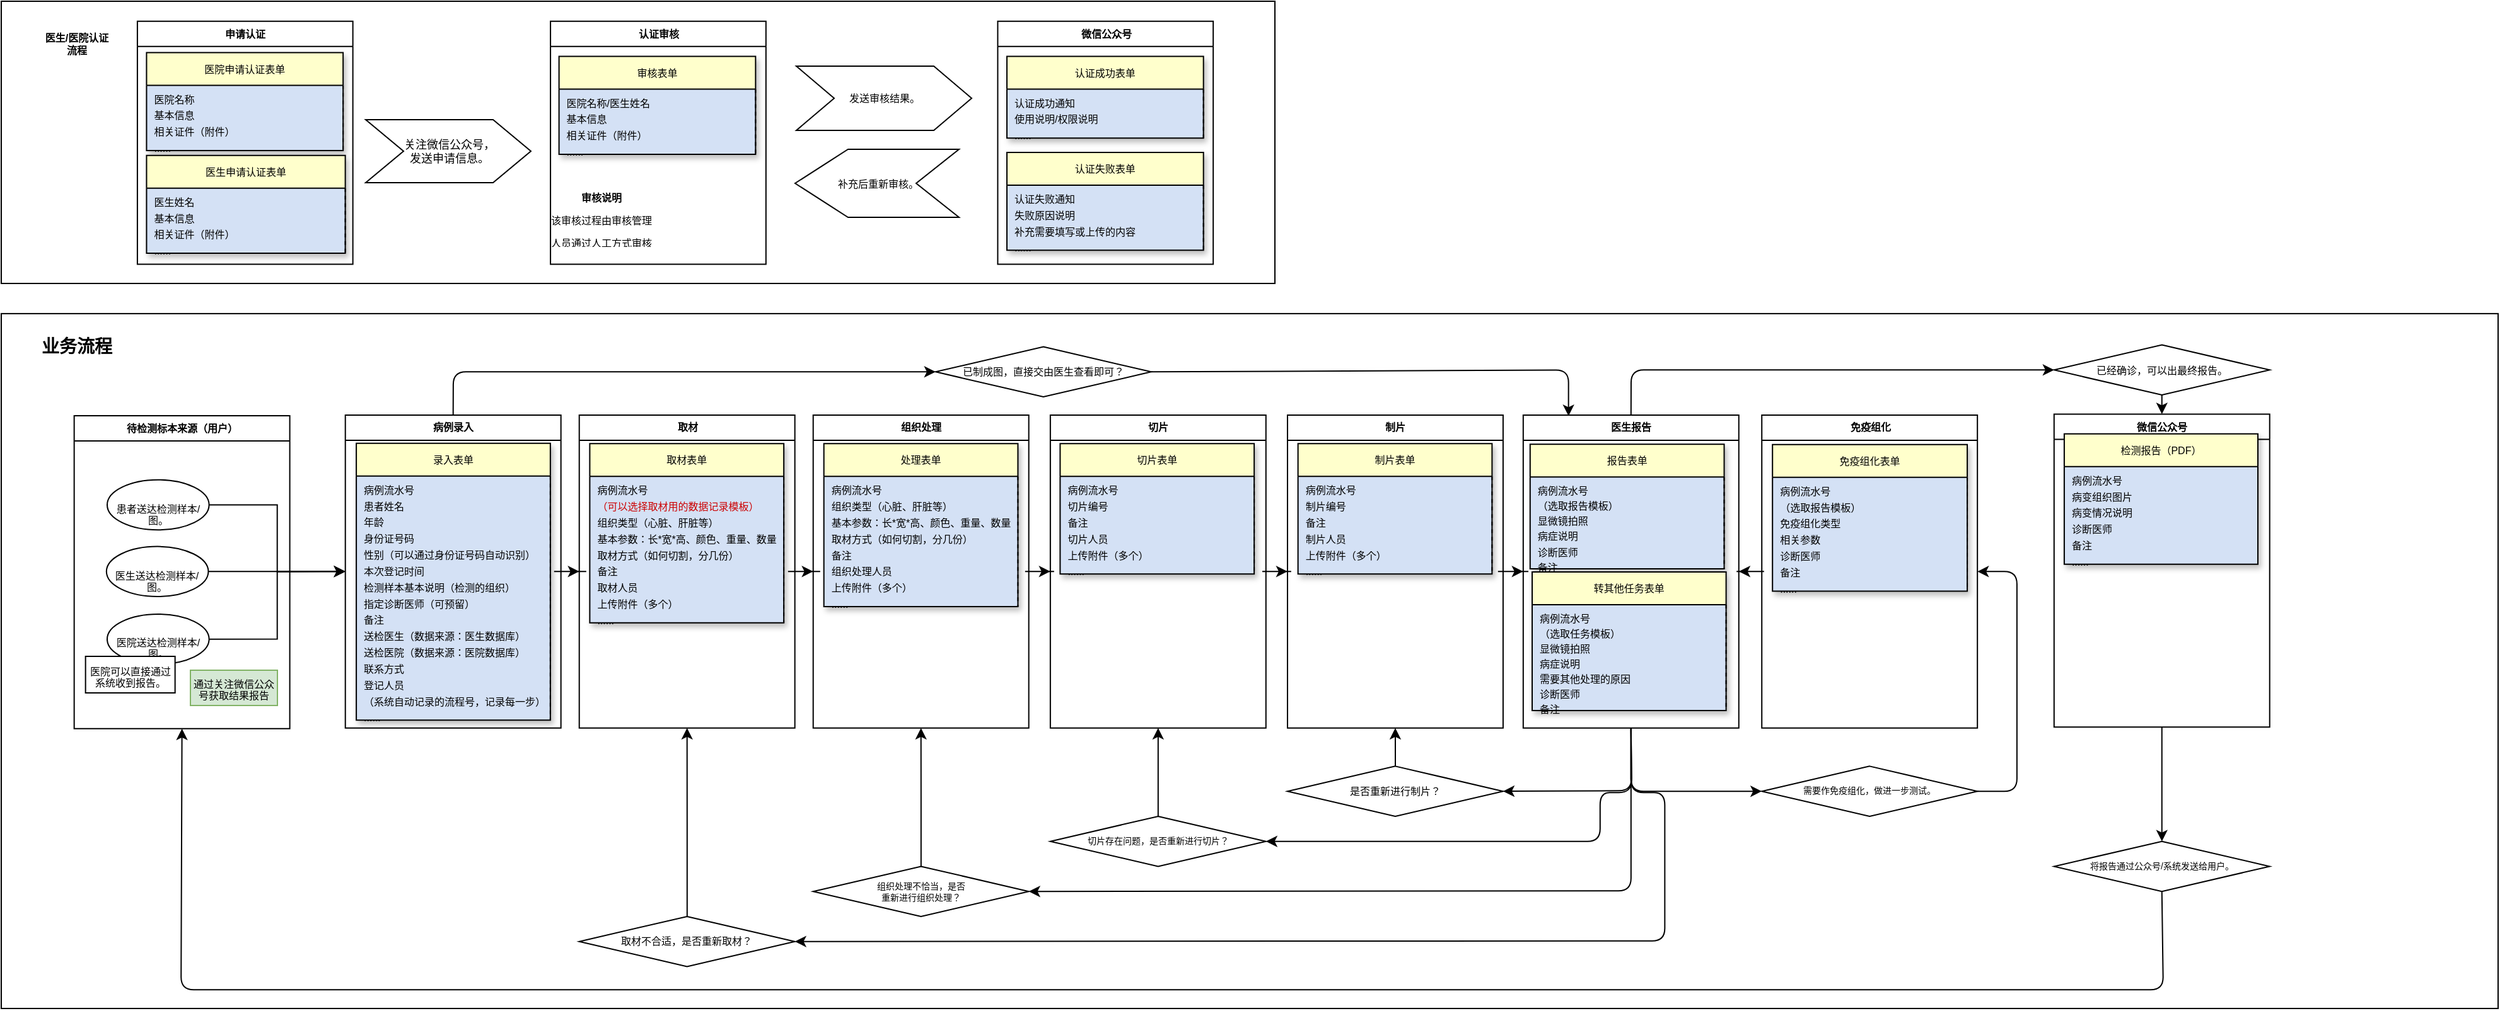 <mxfile version="10.6.5" type="device"><diagram name="Page-1" id="e7e014a7-5840-1c2e-5031-d8a46d1fe8dd"><mxGraphModel dx="2130" dy="-2772" grid="1" gridSize="10" guides="1" tooltips="1" connect="1" arrows="1" fold="1" page="1" pageScale="1" pageWidth="1169" pageHeight="826" background="none" math="0" shadow="0"><root><mxCell id="0"/><mxCell id="1" parent="0"/><mxCell id="v46CP5DFXM0zTy_OG1L9-134" value="" style="rounded=0;whiteSpace=wrap;html=1;shadow=0;fillColor=none;gradientColor=none;strokeColor=#000000;fontSize=8;" parent="1" vertex="1"><mxGeometry x="-1140" y="3563.947" width="1980" height="551.553" as="geometry"/></mxCell><mxCell id="v46CP5DFXM0zTy_OG1L9-164" value="业务流程" style="text;html=1;strokeColor=none;fillColor=none;align=center;verticalAlign=middle;whiteSpace=wrap;rounded=0;shadow=0;labelBorderColor=none;fontStyle=1;fontSize=14;" parent="1" vertex="1"><mxGeometry x="-1116.969" y="3580.096" width="74.086" height="20.373" as="geometry"/></mxCell><mxCell id="v46CP5DFXM0zTy_OG1L9-136" value="病例录入" style="swimlane;html=1;startSize=20;horizontal=1;containerType=tree;fontSize=8;" parent="1" vertex="1"><mxGeometry x="-867.145" y="3644.444" width="170.968" height="248.447" as="geometry"/></mxCell><mxCell id="v46CP5DFXM0zTy_OG1L9-137" value="录入表单" style="swimlane;fontStyle=0;childLayout=stackLayout;horizontal=1;startSize=26;fillColor=#FFFFCC;horizontalStack=0;resizeParent=1;resizeParentMax=0;resizeLast=0;collapsible=1;marginBottom=0;swimlaneFillColor=#D4E1F5;gradientColor=none;shadow=1;separatorColor=#000000;fontSize=8;" parent="v46CP5DFXM0zTy_OG1L9-136" vertex="1"><mxGeometry x="8.699" y="22.407" width="153.871" height="219.789" as="geometry"><mxRectangle x="10" y="30" width="50" height="26" as="alternateBounds"/></mxGeometry></mxCell><mxCell id="v46CP5DFXM0zTy_OG1L9-138" value="病例流水号" style="text;strokeColor=none;fillColor=none;align=left;verticalAlign=top;spacingLeft=4;spacingRight=4;overflow=hidden;rotatable=0;points=[[0,0.5],[1,0.5]];portConstraint=eastwest;fontSize=8;" parent="v46CP5DFXM0zTy_OG1L9-137" vertex="1"><mxGeometry y="26" width="153.871" height="12.919" as="geometry"/></mxCell><mxCell id="v46CP5DFXM0zTy_OG1L9-139" value="患者姓名" style="text;strokeColor=none;fillColor=none;align=left;verticalAlign=top;spacingLeft=4;spacingRight=4;overflow=hidden;rotatable=0;points=[[0,0.5],[1,0.5]];portConstraint=eastwest;fontSize=8;" parent="v46CP5DFXM0zTy_OG1L9-137" vertex="1"><mxGeometry y="38.919" width="153.871" height="12.919" as="geometry"/></mxCell><mxCell id="v46CP5DFXM0zTy_OG1L9-140" value="年龄" style="text;strokeColor=none;fillColor=none;align=left;verticalAlign=top;spacingLeft=4;spacingRight=4;overflow=hidden;rotatable=0;points=[[0,0.5],[1,0.5]];portConstraint=eastwest;fontSize=8;" parent="v46CP5DFXM0zTy_OG1L9-137" vertex="1"><mxGeometry y="51.839" width="153.871" height="12.919" as="geometry"/></mxCell><mxCell id="v46CP5DFXM0zTy_OG1L9-174" value="身份证号码" style="text;strokeColor=none;fillColor=none;align=left;verticalAlign=top;spacingLeft=4;spacingRight=4;overflow=hidden;rotatable=0;points=[[0,0.5],[1,0.5]];portConstraint=eastwest;fontSize=8;" parent="v46CP5DFXM0zTy_OG1L9-137" vertex="1"><mxGeometry y="64.758" width="153.871" height="12.919" as="geometry"/></mxCell><mxCell id="v46CP5DFXM0zTy_OG1L9-175" value="性别（可以通过身份证号码自动识别）" style="text;strokeColor=none;fillColor=none;align=left;verticalAlign=top;spacingLeft=4;spacingRight=4;overflow=hidden;rotatable=0;points=[[0,0.5],[1,0.5]];portConstraint=eastwest;fontSize=8;" parent="v46CP5DFXM0zTy_OG1L9-137" vertex="1"><mxGeometry y="77.677" width="153.871" height="12.919" as="geometry"/></mxCell><mxCell id="v46CP5DFXM0zTy_OG1L9-177" value="本次登记时间" style="text;strokeColor=none;fillColor=none;align=left;verticalAlign=top;spacingLeft=4;spacingRight=4;overflow=hidden;rotatable=0;points=[[0,0.5],[1,0.5]];portConstraint=eastwest;fontSize=8;" parent="v46CP5DFXM0zTy_OG1L9-137" vertex="1"><mxGeometry y="90.596" width="153.871" height="12.919" as="geometry"/></mxCell><mxCell id="v46CP5DFXM0zTy_OG1L9-178" value="检测样本基本说明（检测的组织）" style="text;strokeColor=none;fillColor=none;align=left;verticalAlign=top;spacingLeft=4;spacingRight=4;overflow=hidden;rotatable=0;points=[[0,0.5],[1,0.5]];portConstraint=eastwest;fontSize=8;" parent="v46CP5DFXM0zTy_OG1L9-137" vertex="1"><mxGeometry y="103.516" width="153.871" height="12.919" as="geometry"/></mxCell><mxCell id="v46CP5DFXM0zTy_OG1L9-179" value="指定诊断医师（可预留）" style="text;strokeColor=none;fillColor=none;align=left;verticalAlign=top;spacingLeft=4;spacingRight=4;overflow=hidden;rotatable=0;points=[[0,0.5],[1,0.5]];portConstraint=eastwest;fontSize=8;" parent="v46CP5DFXM0zTy_OG1L9-137" vertex="1"><mxGeometry y="116.435" width="153.871" height="12.919" as="geometry"/></mxCell><mxCell id="v46CP5DFXM0zTy_OG1L9-180" value="备注" style="text;strokeColor=none;fillColor=none;align=left;verticalAlign=top;spacingLeft=4;spacingRight=4;overflow=hidden;rotatable=0;points=[[0,0.5],[1,0.5]];portConstraint=eastwest;fontSize=8;" parent="v46CP5DFXM0zTy_OG1L9-137" vertex="1"><mxGeometry y="129.354" width="153.871" height="12.919" as="geometry"/></mxCell><mxCell id="v46CP5DFXM0zTy_OG1L9-182" value="送检医生（数据来源：医生数据库）" style="text;strokeColor=none;fillColor=none;align=left;verticalAlign=top;spacingLeft=4;spacingRight=4;overflow=hidden;rotatable=0;points=[[0,0.5],[1,0.5]];portConstraint=eastwest;fontSize=8;" parent="v46CP5DFXM0zTy_OG1L9-137" vertex="1"><mxGeometry y="142.273" width="153.871" height="12.919" as="geometry"/></mxCell><mxCell id="v46CP5DFXM0zTy_OG1L9-183" value="送检医院（数据来源：医院数据库）" style="text;strokeColor=none;fillColor=none;align=left;verticalAlign=top;spacingLeft=4;spacingRight=4;overflow=hidden;rotatable=0;points=[[0,0.5],[1,0.5]];portConstraint=eastwest;fontSize=8;" parent="v46CP5DFXM0zTy_OG1L9-137" vertex="1"><mxGeometry y="155.193" width="153.871" height="12.919" as="geometry"/></mxCell><mxCell id="v46CP5DFXM0zTy_OG1L9-184" value="联系方式" style="text;strokeColor=none;fillColor=none;align=left;verticalAlign=top;spacingLeft=4;spacingRight=4;overflow=hidden;rotatable=0;points=[[0,0.5],[1,0.5]];portConstraint=eastwest;fontSize=8;" parent="v46CP5DFXM0zTy_OG1L9-137" vertex="1"><mxGeometry y="168.112" width="153.871" height="12.919" as="geometry"/></mxCell><mxCell id="v46CP5DFXM0zTy_OG1L9-216" value="登记人员" style="text;strokeColor=none;fillColor=none;align=left;verticalAlign=top;spacingLeft=4;spacingRight=4;overflow=hidden;rotatable=0;points=[[0,0.5],[1,0.5]];portConstraint=eastwest;fontSize=8;" parent="v46CP5DFXM0zTy_OG1L9-137" vertex="1"><mxGeometry y="181.031" width="153.871" height="12.919" as="geometry"/></mxCell><mxCell id="v46CP5DFXM0zTy_OG1L9-189" value="（系统自动记录的流程号，记录每一步）" style="text;strokeColor=none;fillColor=none;align=left;verticalAlign=top;spacingLeft=4;spacingRight=4;overflow=hidden;rotatable=0;points=[[0,0.5],[1,0.5]];portConstraint=eastwest;fontSize=8;" parent="v46CP5DFXM0zTy_OG1L9-137" vertex="1"><mxGeometry y="193.95" width="153.871" height="12.919" as="geometry"/></mxCell><mxCell id="v46CP5DFXM0zTy_OG1L9-215" value="......" style="text;strokeColor=none;fillColor=none;align=left;verticalAlign=top;spacingLeft=4;spacingRight=4;overflow=hidden;rotatable=0;points=[[0,0.5],[1,0.5]];portConstraint=eastwest;fontSize=8;" parent="v46CP5DFXM0zTy_OG1L9-137" vertex="1"><mxGeometry y="206.87" width="153.871" height="12.919" as="geometry"/></mxCell><mxCell id="v46CP5DFXM0zTy_OG1L9-142" value="取材" style="swimlane;html=1;startSize=20;horizontal=1;containerType=tree;separatorColor=none;fontSize=8;" parent="1" vertex="1"><mxGeometry x="-681.644" y="3644.444" width="170.968" height="248.447" as="geometry"/></mxCell><mxCell id="v46CP5DFXM0zTy_OG1L9-135" value="" style="edgeStyle=orthogonalEdgeStyle;rounded=0;orthogonalLoop=1;jettySize=auto;html=1;fontSize=8;" parent="1" source="v46CP5DFXM0zTy_OG1L9-136" target="v46CP5DFXM0zTy_OG1L9-142" edge="1"><mxGeometry relative="1" as="geometry"/></mxCell><mxCell id="v46CP5DFXM0zTy_OG1L9-143" value="组织处理" style="swimlane;html=1;startSize=20;horizontal=1;containerType=tree;fontSize=8;" parent="1" vertex="1"><mxGeometry x="-496.144" y="3644.444" width="170.968" height="248.447" as="geometry"/></mxCell><mxCell id="v46CP5DFXM0zTy_OG1L9-141" value="" style="edgeStyle=orthogonalEdgeStyle;rounded=0;orthogonalLoop=1;jettySize=auto;html=1;fontSize=8;" parent="1" source="v46CP5DFXM0zTy_OG1L9-142" target="v46CP5DFXM0zTy_OG1L9-143" edge="1"><mxGeometry relative="1" as="geometry"/></mxCell><mxCell id="v46CP5DFXM0zTy_OG1L9-145" value="" style="edgeStyle=orthogonalEdgeStyle;rounded=0;orthogonalLoop=1;jettySize=auto;html=1;fontSize=8;" parent="1" source="v46CP5DFXM0zTy_OG1L9-143" target="v46CP5DFXM0zTy_OG1L9-146" edge="1"><mxGeometry relative="1" as="geometry"/></mxCell><mxCell id="v46CP5DFXM0zTy_OG1L9-146" value="切片" style="swimlane;html=1;startSize=20;horizontal=1;containerType=tree;fontSize=8;" parent="1" vertex="1"><mxGeometry x="-308.079" y="3644.444" width="170.968" height="248.447" as="geometry"/></mxCell><mxCell id="v46CP5DFXM0zTy_OG1L9-148" value="制片" style="swimlane;html=1;startSize=20;horizontal=1;containerType=tree;flipV=0;fontSize=8;" parent="1" vertex="1"><mxGeometry x="-120.013" y="3644.444" width="170.968" height="248.447" as="geometry"/></mxCell><mxCell id="v46CP5DFXM0zTy_OG1L9-144" value="" style="edgeStyle=orthogonalEdgeStyle;rounded=0;orthogonalLoop=1;jettySize=auto;html=1;fontSize=8;" parent="1" source="v46CP5DFXM0zTy_OG1L9-146" target="v46CP5DFXM0zTy_OG1L9-148" edge="1"><mxGeometry relative="1" as="geometry"/></mxCell><mxCell id="v46CP5DFXM0zTy_OG1L9-150" value="医生报告" style="swimlane;html=1;startSize=20;horizontal=1;containerType=tree;fontSize=8;" parent="1" vertex="1"><mxGeometry x="66.912" y="3644.444" width="170.968" height="248.447" as="geometry"/></mxCell><mxCell id="v46CP5DFXM0zTy_OG1L9-147" value="" style="edgeStyle=orthogonalEdgeStyle;rounded=0;orthogonalLoop=1;jettySize=auto;html=1;fontSize=8;" parent="1" source="v46CP5DFXM0zTy_OG1L9-148" target="v46CP5DFXM0zTy_OG1L9-150" edge="1"><mxGeometry relative="1" as="geometry"/></mxCell><mxCell id="v46CP5DFXM0zTy_OG1L9-151" value="免疫组化" style="swimlane;html=1;startSize=20;horizontal=1;containerType=tree;fontSize=8;" parent="1" vertex="1"><mxGeometry x="256.117" y="3644.444" width="170.968" height="248.447" as="geometry"/></mxCell><mxCell id="v46CP5DFXM0zTy_OG1L9-149" value="" style="edgeStyle=orthogonalEdgeStyle;rounded=0;orthogonalLoop=1;jettySize=auto;html=1;fontSize=8;" parent="1" source="v46CP5DFXM0zTy_OG1L9-151" target="v46CP5DFXM0zTy_OG1L9-150" edge="1"><mxGeometry relative="1" as="geometry"/></mxCell><mxCell id="v46CP5DFXM0zTy_OG1L9-152" value="" style="edgeStyle=orthogonalEdgeStyle;rounded=0;orthogonalLoop=1;jettySize=auto;html=1;shadow=0;entryX=0.5;entryY=1;entryDx=0;entryDy=0;fontSize=8;" parent="1" source="v46CP5DFXM0zTy_OG1L9-153" target="v46CP5DFXM0zTy_OG1L9-143" edge="1"><mxGeometry relative="1" as="geometry"><mxPoint x="-411.799" y="4166.68" as="targetPoint"/></mxGeometry></mxCell><mxCell id="v46CP5DFXM0zTy_OG1L9-153" value="&lt;div style=&quot;font-size: 7px;&quot;&gt;组织处理不恰当，是否&lt;/div&gt;&lt;div style=&quot;font-size: 7px;&quot;&gt;重新进行组织处理？&lt;/div&gt;" style="rhombus;whiteSpace=wrap;html=1;fontSize=7;verticalAlign=middle;" parent="1" vertex="1"><mxGeometry x="-496.144" y="4002.705" width="170.968" height="39.752" as="geometry"/></mxCell><mxCell id="v46CP5DFXM0zTy_OG1L9-154" value="" style="edgeStyle=orthogonalEdgeStyle;rounded=0;orthogonalLoop=1;jettySize=auto;html=1;shadow=0;entryX=0.5;entryY=1;entryDx=0;entryDy=0;fontSize=8;" parent="1" source="v46CP5DFXM0zTy_OG1L9-155" target="v46CP5DFXM0zTy_OG1L9-148" edge="1"><mxGeometry relative="1" as="geometry"><mxPoint x="-33.389" y="4078.481" as="targetPoint"/></mxGeometry></mxCell><mxCell id="v46CP5DFXM0zTy_OG1L9-155" value="是否重新进行制片？" style="rhombus;whiteSpace=wrap;html=1;fontSize=8;verticalAlign=middle;" parent="1" vertex="1"><mxGeometry x="-120.013" y="3923.202" width="170.968" height="39.752" as="geometry"/></mxCell><mxCell id="v46CP5DFXM0zTy_OG1L9-156" value="" style="edgeStyle=orthogonalEdgeStyle;rounded=0;orthogonalLoop=1;jettySize=auto;html=1;shadow=0;entryX=0.5;entryY=1;entryDx=0;entryDy=0;fontSize=8;" parent="1" source="v46CP5DFXM0zTy_OG1L9-157" target="v46CP5DFXM0zTy_OG1L9-142" edge="1"><mxGeometry relative="1" as="geometry"><mxPoint x="-597.015" y="4211.401" as="targetPoint"/></mxGeometry></mxCell><mxCell id="v46CP5DFXM0zTy_OG1L9-157" value="&lt;div style=&quot;font-size: 8px;&quot;&gt;取材不合适，是否重新取材？&lt;/div&gt;" style="rhombus;whiteSpace=wrap;html=1;fontSize=8;verticalAlign=middle;" parent="1" vertex="1"><mxGeometry x="-681.644" y="4042.457" width="170.968" height="39.752" as="geometry"/></mxCell><mxCell id="v46CP5DFXM0zTy_OG1L9-158" value="" style="edgeStyle=orthogonalEdgeStyle;rounded=0;orthogonalLoop=1;jettySize=auto;html=1;shadow=0;entryX=0.5;entryY=1;entryDx=0;entryDy=0;fontSize=8;" parent="1" source="v46CP5DFXM0zTy_OG1L9-159" target="v46CP5DFXM0zTy_OG1L9-146" edge="1"><mxGeometry relative="1" as="geometry"><mxPoint x="-218.605" y="4027.55" as="targetPoint"/></mxGeometry></mxCell><mxCell id="v46CP5DFXM0zTy_OG1L9-159" value="切片存在问题，是否重新进行切片？" style="rhombus;whiteSpace=wrap;html=1;fontSize=7;verticalAlign=middle;" parent="1" vertex="1"><mxGeometry x="-308.079" y="3962.953" width="170.968" height="39.752" as="geometry"/></mxCell><mxCell id="v46CP5DFXM0zTy_OG1L9-160" value="" style="endArrow=classic;html=1;shadow=0;strokeWidth=1;entryX=1;entryY=0.5;entryDx=0;entryDy=0;exitX=0.5;exitY=1;exitDx=0;exitDy=0;fontSize=8;" parent="1" source="v46CP5DFXM0zTy_OG1L9-150" target="v46CP5DFXM0zTy_OG1L9-155" edge="1"><mxGeometry width="50" height="50" relative="1" as="geometry"><mxPoint x="192.289" y="4181.587" as="sourcePoint"/><mxPoint x="114.498" y="4138.109" as="targetPoint"/><Array as="points"><mxPoint x="152.966" y="3942.581"/></Array></mxGeometry></mxCell><mxCell id="v46CP5DFXM0zTy_OG1L9-161" value="" style="endArrow=classic;html=1;shadow=0;strokeWidth=1;entryX=1;entryY=0.5;entryDx=0;entryDy=0;exitX=0.5;exitY=1;exitDx=0;exitDy=0;fontSize=8;" parent="1" source="v46CP5DFXM0zTy_OG1L9-150" target="v46CP5DFXM0zTy_OG1L9-159" edge="1"><mxGeometry width="50" height="50" relative="1" as="geometry"><mxPoint x="84.009" y="4295.873" as="sourcePoint"/><mxPoint x="112.504" y="4271.028" as="targetPoint"/><Array as="points"><mxPoint x="152.966" y="3944.071"/><mxPoint x="127.891" y="3944.071"/><mxPoint x="127.891" y="3982.829"/></Array></mxGeometry></mxCell><mxCell id="v46CP5DFXM0zTy_OG1L9-162" value="" style="endArrow=classic;html=1;shadow=0;strokeWidth=1;entryX=1;entryY=0.5;entryDx=0;entryDy=0;exitX=0.5;exitY=1;exitDx=0;exitDy=0;fontSize=8;" parent="1" source="v46CP5DFXM0zTy_OG1L9-150" target="v46CP5DFXM0zTy_OG1L9-153" edge="1"><mxGeometry width="50" height="50" relative="1" as="geometry"><mxPoint x="197.988" y="4226.307" as="sourcePoint"/><mxPoint x="21.32" y="4238.73" as="targetPoint"/><Array as="points"><mxPoint x="152.396" y="4022.084"/></Array></mxGeometry></mxCell><mxCell id="v46CP5DFXM0zTy_OG1L9-163" value="" style="endArrow=classic;html=1;shadow=0;strokeWidth=1;entryX=1;entryY=0.5;entryDx=0;entryDy=0;exitX=0.5;exitY=1;exitDx=0;exitDy=0;fontSize=8;" parent="1" source="v46CP5DFXM0zTy_OG1L9-150" target="v46CP5DFXM0zTy_OG1L9-157" edge="1"><mxGeometry width="50" height="50" relative="1" as="geometry"><mxPoint x="95.407" y="4305.811" as="sourcePoint"/><mxPoint x="123.901" y="4280.966" as="targetPoint"/><Array as="points"><mxPoint x="152.396" y="3944.071"/><mxPoint x="179.181" y="3944.071"/><mxPoint x="179.181" y="4061.835"/></Array></mxGeometry></mxCell><mxCell id="v46CP5DFXM0zTy_OG1L9-190" value="取材表单" style="swimlane;fontStyle=0;childLayout=stackLayout;horizontal=1;startSize=26;fillColor=#FFFFCC;horizontalStack=0;resizeParent=1;resizeParentMax=0;resizeLast=0;collapsible=1;marginBottom=0;swimlaneFillColor=#D4E1F5;gradientColor=none;shadow=1;separatorColor=#000000;fontSize=8;" parent="1" vertex="1"><mxGeometry x="-673.306" y="3667.102" width="153.871" height="142.273" as="geometry"><mxRectangle x="10" y="30" width="50" height="26" as="alternateBounds"/></mxGeometry></mxCell><mxCell id="v46CP5DFXM0zTy_OG1L9-191" value="病例流水号" style="text;strokeColor=none;fillColor=none;align=left;verticalAlign=top;spacingLeft=4;spacingRight=4;overflow=hidden;rotatable=0;points=[[0,0.5],[1,0.5]];portConstraint=eastwest;fontSize=8;" parent="v46CP5DFXM0zTy_OG1L9-190" vertex="1"><mxGeometry y="26" width="153.871" height="12.919" as="geometry"/></mxCell><mxCell id="v46CP5DFXM0zTy_OG1L9-192" value="（可以选择取材用的数据记录模板）" style="text;strokeColor=none;fillColor=none;align=left;verticalAlign=top;spacingLeft=4;spacingRight=4;overflow=hidden;rotatable=0;points=[[0,0.5],[1,0.5]];portConstraint=eastwest;fontColor=#CC0000;fontSize=8;" parent="v46CP5DFXM0zTy_OG1L9-190" vertex="1"><mxGeometry y="38.919" width="153.871" height="12.919" as="geometry"/></mxCell><mxCell id="v46CP5DFXM0zTy_OG1L9-214" value="组织类型（心脏、肝脏等）" style="text;strokeColor=none;fillColor=none;align=left;verticalAlign=top;spacingLeft=4;spacingRight=4;overflow=hidden;rotatable=0;points=[[0,0.5],[1,0.5]];portConstraint=eastwest;fontSize=8;" parent="v46CP5DFXM0zTy_OG1L9-190" vertex="1"><mxGeometry y="51.839" width="153.871" height="12.919" as="geometry"/></mxCell><mxCell id="v46CP5DFXM0zTy_OG1L9-193" value="基本参数：长*宽*高、颜色、重量、数量" style="text;strokeColor=none;fillColor=none;align=left;verticalAlign=top;spacingLeft=4;spacingRight=4;overflow=hidden;rotatable=0;points=[[0,0.5],[1,0.5]];portConstraint=eastwest;fontSize=8;" parent="v46CP5DFXM0zTy_OG1L9-190" vertex="1"><mxGeometry y="64.758" width="153.871" height="12.919" as="geometry"/></mxCell><mxCell id="v46CP5DFXM0zTy_OG1L9-194" value="取材方式（如何切割，分几份）" style="text;strokeColor=none;fillColor=none;align=left;verticalAlign=top;spacingLeft=4;spacingRight=4;overflow=hidden;rotatable=0;points=[[0,0.5],[1,0.5]];portConstraint=eastwest;fontSize=8;" parent="v46CP5DFXM0zTy_OG1L9-190" vertex="1"><mxGeometry y="77.677" width="153.871" height="12.919" as="geometry"/></mxCell><mxCell id="v46CP5DFXM0zTy_OG1L9-199" value="备注" style="text;strokeColor=none;fillColor=none;align=left;verticalAlign=top;spacingLeft=4;spacingRight=4;overflow=hidden;rotatable=0;points=[[0,0.5],[1,0.5]];portConstraint=eastwest;fontSize=8;" parent="v46CP5DFXM0zTy_OG1L9-190" vertex="1"><mxGeometry y="90.596" width="153.871" height="12.919" as="geometry"/></mxCell><mxCell id="v46CP5DFXM0zTy_OG1L9-203" value="取材人员" style="text;strokeColor=none;fillColor=none;align=left;verticalAlign=top;spacingLeft=4;spacingRight=4;overflow=hidden;rotatable=0;points=[[0,0.5],[1,0.5]];portConstraint=eastwest;fontSize=8;" parent="v46CP5DFXM0zTy_OG1L9-190" vertex="1"><mxGeometry y="103.516" width="153.871" height="12.919" as="geometry"/></mxCell><mxCell id="v46CP5DFXM0zTy_OG1L9-217" value="上传附件（多个）" style="text;strokeColor=none;fillColor=none;align=left;verticalAlign=top;spacingLeft=4;spacingRight=4;overflow=hidden;rotatable=0;points=[[0,0.5],[1,0.5]];portConstraint=eastwest;fontSize=8;" parent="v46CP5DFXM0zTy_OG1L9-190" vertex="1"><mxGeometry y="116.435" width="153.871" height="12.919" as="geometry"/></mxCell><mxCell id="v46CP5DFXM0zTy_OG1L9-239" value="......" style="text;strokeColor=none;fillColor=none;align=left;verticalAlign=top;spacingLeft=4;spacingRight=4;overflow=hidden;rotatable=0;points=[[0,0.5],[1,0.5]];portConstraint=eastwest;fontSize=8;" parent="v46CP5DFXM0zTy_OG1L9-190" vertex="1"><mxGeometry y="129.354" width="153.871" height="12.919" as="geometry"/></mxCell><mxCell id="v46CP5DFXM0zTy_OG1L9-204" value="处理表单" style="swimlane;fontStyle=0;childLayout=stackLayout;horizontal=1;startSize=26;fillColor=#FFFFCC;horizontalStack=0;resizeParent=1;resizeParentMax=0;resizeLast=0;collapsible=1;marginBottom=0;swimlaneFillColor=#D4E1F5;gradientColor=none;shadow=1;separatorColor=#000000;fontSize=8;" parent="1" vertex="1"><mxGeometry x="-487.66" y="3667.102" width="153.871" height="129.354" as="geometry"><mxRectangle x="10" y="30" width="50" height="26" as="alternateBounds"/></mxGeometry></mxCell><mxCell id="v46CP5DFXM0zTy_OG1L9-205" value="病例流水号" style="text;strokeColor=none;fillColor=none;align=left;verticalAlign=top;spacingLeft=4;spacingRight=4;overflow=hidden;rotatable=0;points=[[0,0.5],[1,0.5]];portConstraint=eastwest;fontSize=8;" parent="v46CP5DFXM0zTy_OG1L9-204" vertex="1"><mxGeometry y="26" width="153.871" height="12.919" as="geometry"/></mxCell><mxCell id="v46CP5DFXM0zTy_OG1L9-206" value="组织类型（心脏、肝脏等）" style="text;strokeColor=none;fillColor=none;align=left;verticalAlign=top;spacingLeft=4;spacingRight=4;overflow=hidden;rotatable=0;points=[[0,0.5],[1,0.5]];portConstraint=eastwest;fontSize=8;" parent="v46CP5DFXM0zTy_OG1L9-204" vertex="1"><mxGeometry y="38.919" width="153.871" height="12.919" as="geometry"/></mxCell><mxCell id="v46CP5DFXM0zTy_OG1L9-207" value="基本参数：长*宽*高、颜色、重量、数量" style="text;strokeColor=none;fillColor=none;align=left;verticalAlign=top;spacingLeft=4;spacingRight=4;overflow=hidden;rotatable=0;points=[[0,0.5],[1,0.5]];portConstraint=eastwest;fontSize=8;" parent="v46CP5DFXM0zTy_OG1L9-204" vertex="1"><mxGeometry y="51.839" width="153.871" height="12.919" as="geometry"/></mxCell><mxCell id="v46CP5DFXM0zTy_OG1L9-208" value="取材方式（如何切割，分几份）" style="text;strokeColor=none;fillColor=none;align=left;verticalAlign=top;spacingLeft=4;spacingRight=4;overflow=hidden;rotatable=0;points=[[0,0.5],[1,0.5]];portConstraint=eastwest;fontSize=8;" parent="v46CP5DFXM0zTy_OG1L9-204" vertex="1"><mxGeometry y="64.758" width="153.871" height="12.919" as="geometry"/></mxCell><mxCell id="v46CP5DFXM0zTy_OG1L9-209" value="备注" style="text;strokeColor=none;fillColor=none;align=left;verticalAlign=top;spacingLeft=4;spacingRight=4;overflow=hidden;rotatable=0;points=[[0,0.5],[1,0.5]];portConstraint=eastwest;fontSize=8;" parent="v46CP5DFXM0zTy_OG1L9-204" vertex="1"><mxGeometry y="77.677" width="153.871" height="12.919" as="geometry"/></mxCell><mxCell id="v46CP5DFXM0zTy_OG1L9-211" value="组织处理人员" style="text;strokeColor=none;fillColor=none;align=left;verticalAlign=top;spacingLeft=4;spacingRight=4;overflow=hidden;rotatable=0;points=[[0,0.5],[1,0.5]];portConstraint=eastwest;fontSize=8;" parent="v46CP5DFXM0zTy_OG1L9-204" vertex="1"><mxGeometry y="90.596" width="153.871" height="12.919" as="geometry"/></mxCell><mxCell id="v46CP5DFXM0zTy_OG1L9-210" value="上传附件（多个）" style="text;strokeColor=none;fillColor=none;align=left;verticalAlign=top;spacingLeft=4;spacingRight=4;overflow=hidden;rotatable=0;points=[[0,0.5],[1,0.5]];portConstraint=eastwest;fontSize=8;" parent="v46CP5DFXM0zTy_OG1L9-204" vertex="1"><mxGeometry y="103.516" width="153.871" height="12.919" as="geometry"/></mxCell><mxCell id="v46CP5DFXM0zTy_OG1L9-241" value="......" style="text;strokeColor=none;fillColor=none;align=left;verticalAlign=top;spacingLeft=4;spacingRight=4;overflow=hidden;rotatable=0;points=[[0,0.5],[1,0.5]];portConstraint=eastwest;fontSize=8;" parent="v46CP5DFXM0zTy_OG1L9-204" vertex="1"><mxGeometry y="116.435" width="153.871" height="12.919" as="geometry"/></mxCell><mxCell id="v46CP5DFXM0zTy_OG1L9-218" value="切片表单" style="swimlane;fontStyle=0;childLayout=stackLayout;horizontal=1;startSize=26;fillColor=#FFFFCC;horizontalStack=0;resizeParent=1;resizeParentMax=0;resizeLast=0;collapsible=1;marginBottom=0;swimlaneFillColor=#D4E1F5;gradientColor=none;shadow=1;separatorColor=#000000;fontSize=8;" parent="1" vertex="1"><mxGeometry x="-300.304" y="3667.102" width="153.871" height="103.516" as="geometry"><mxRectangle x="10" y="30" width="50" height="26" as="alternateBounds"/></mxGeometry></mxCell><mxCell id="v46CP5DFXM0zTy_OG1L9-219" value="病例流水号" style="text;strokeColor=none;fillColor=none;align=left;verticalAlign=top;spacingLeft=4;spacingRight=4;overflow=hidden;rotatable=0;points=[[0,0.5],[1,0.5]];portConstraint=eastwest;fontSize=8;" parent="v46CP5DFXM0zTy_OG1L9-218" vertex="1"><mxGeometry y="26" width="153.871" height="12.919" as="geometry"/></mxCell><mxCell id="v46CP5DFXM0zTy_OG1L9-220" value="切片编号" style="text;strokeColor=none;fillColor=none;align=left;verticalAlign=top;spacingLeft=4;spacingRight=4;overflow=hidden;rotatable=0;points=[[0,0.5],[1,0.5]];portConstraint=eastwest;fontSize=8;" parent="v46CP5DFXM0zTy_OG1L9-218" vertex="1"><mxGeometry y="38.919" width="153.871" height="12.919" as="geometry"/></mxCell><mxCell id="v46CP5DFXM0zTy_OG1L9-223" value="备注" style="text;strokeColor=none;fillColor=none;align=left;verticalAlign=top;spacingLeft=4;spacingRight=4;overflow=hidden;rotatable=0;points=[[0,0.5],[1,0.5]];portConstraint=eastwest;fontSize=8;" parent="v46CP5DFXM0zTy_OG1L9-218" vertex="1"><mxGeometry y="51.839" width="153.871" height="12.919" as="geometry"/></mxCell><mxCell id="v46CP5DFXM0zTy_OG1L9-224" value="切片人员" style="text;strokeColor=none;fillColor=none;align=left;verticalAlign=top;spacingLeft=4;spacingRight=4;overflow=hidden;rotatable=0;points=[[0,0.5],[1,0.5]];portConstraint=eastwest;fontSize=8;" parent="v46CP5DFXM0zTy_OG1L9-218" vertex="1"><mxGeometry y="64.758" width="153.871" height="12.919" as="geometry"/></mxCell><mxCell id="v46CP5DFXM0zTy_OG1L9-225" value="上传附件（多个）" style="text;strokeColor=none;fillColor=none;align=left;verticalAlign=top;spacingLeft=4;spacingRight=4;overflow=hidden;rotatable=0;points=[[0,0.5],[1,0.5]];portConstraint=eastwest;fontSize=8;" parent="v46CP5DFXM0zTy_OG1L9-218" vertex="1"><mxGeometry y="77.677" width="153.871" height="12.919" as="geometry"/></mxCell><mxCell id="v46CP5DFXM0zTy_OG1L9-242" value="......" style="text;strokeColor=none;fillColor=none;align=left;verticalAlign=top;spacingLeft=4;spacingRight=4;overflow=hidden;rotatable=0;points=[[0,0.5],[1,0.5]];portConstraint=eastwest;fontSize=8;" parent="v46CP5DFXM0zTy_OG1L9-218" vertex="1"><mxGeometry y="90.596" width="153.871" height="12.919" as="geometry"/></mxCell><mxCell id="v46CP5DFXM0zTy_OG1L9-226" value="制片表单" style="swimlane;fontStyle=0;childLayout=stackLayout;horizontal=1;startSize=26;fillColor=#FFFFCC;horizontalStack=0;resizeParent=1;resizeParentMax=0;resizeLast=0;collapsible=1;marginBottom=0;swimlaneFillColor=#D4E1F5;gradientColor=none;shadow=1;separatorColor=#000000;fontSize=8;" parent="1" vertex="1"><mxGeometry x="-111.675" y="3667.102" width="153.871" height="103.516" as="geometry"><mxRectangle x="10" y="30" width="50" height="26" as="alternateBounds"/></mxGeometry></mxCell><mxCell id="v46CP5DFXM0zTy_OG1L9-227" value="病例流水号" style="text;strokeColor=none;fillColor=none;align=left;verticalAlign=top;spacingLeft=4;spacingRight=4;overflow=hidden;rotatable=0;points=[[0,0.5],[1,0.5]];portConstraint=eastwest;fontSize=8;" parent="v46CP5DFXM0zTy_OG1L9-226" vertex="1"><mxGeometry y="26" width="153.871" height="12.919" as="geometry"/></mxCell><mxCell id="v46CP5DFXM0zTy_OG1L9-228" value="制片编号" style="text;strokeColor=none;fillColor=none;align=left;verticalAlign=top;spacingLeft=4;spacingRight=4;overflow=hidden;rotatable=0;points=[[0,0.5],[1,0.5]];portConstraint=eastwest;fontSize=8;" parent="v46CP5DFXM0zTy_OG1L9-226" vertex="1"><mxGeometry y="38.919" width="153.871" height="12.919" as="geometry"/></mxCell><mxCell id="v46CP5DFXM0zTy_OG1L9-229" value="备注" style="text;strokeColor=none;fillColor=none;align=left;verticalAlign=top;spacingLeft=4;spacingRight=4;overflow=hidden;rotatable=0;points=[[0,0.5],[1,0.5]];portConstraint=eastwest;fontSize=8;" parent="v46CP5DFXM0zTy_OG1L9-226" vertex="1"><mxGeometry y="51.839" width="153.871" height="12.919" as="geometry"/></mxCell><mxCell id="v46CP5DFXM0zTy_OG1L9-230" value="制片人员" style="text;strokeColor=none;fillColor=none;align=left;verticalAlign=top;spacingLeft=4;spacingRight=4;overflow=hidden;rotatable=0;points=[[0,0.5],[1,0.5]];portConstraint=eastwest;fontSize=8;" parent="v46CP5DFXM0zTy_OG1L9-226" vertex="1"><mxGeometry y="64.758" width="153.871" height="12.919" as="geometry"/></mxCell><mxCell id="v46CP5DFXM0zTy_OG1L9-231" value="上传附件（多个）" style="text;strokeColor=none;fillColor=none;align=left;verticalAlign=top;spacingLeft=4;spacingRight=4;overflow=hidden;rotatable=0;points=[[0,0.5],[1,0.5]];portConstraint=eastwest;fontSize=8;" parent="v46CP5DFXM0zTy_OG1L9-226" vertex="1"><mxGeometry y="77.677" width="153.871" height="12.919" as="geometry"/></mxCell><mxCell id="v46CP5DFXM0zTy_OG1L9-243" value="......" style="text;strokeColor=none;fillColor=none;align=left;verticalAlign=top;spacingLeft=4;spacingRight=4;overflow=hidden;rotatable=0;points=[[0,0.5],[1,0.5]];portConstraint=eastwest;fontSize=8;" parent="v46CP5DFXM0zTy_OG1L9-226" vertex="1"><mxGeometry y="90.596" width="153.871" height="12.919" as="geometry"/></mxCell><mxCell id="v46CP5DFXM0zTy_OG1L9-232" value="报告表单" style="swimlane;fontStyle=0;childLayout=stackLayout;horizontal=1;startSize=26;fillColor=#FFFFCC;horizontalStack=0;resizeParent=1;resizeParentMax=0;resizeLast=0;collapsible=1;marginBottom=0;swimlaneFillColor=#D4E1F5;gradientColor=none;shadow=1;separatorColor=#000000;fontSize=8;" parent="1" vertex="1"><mxGeometry x="72.391" y="3667.602" width="153.871" height="98.919" as="geometry"><mxRectangle x="10" y="30" width="50" height="26" as="alternateBounds"/></mxGeometry></mxCell><mxCell id="v46CP5DFXM0zTy_OG1L9-233" value="病例流水号" style="text;strokeColor=none;fillColor=none;align=left;verticalAlign=top;spacingLeft=4;spacingRight=4;overflow=hidden;rotatable=0;points=[[0,0.5],[1,0.5]];portConstraint=eastwest;fontSize=8;" parent="v46CP5DFXM0zTy_OG1L9-232" vertex="1"><mxGeometry y="26" width="153.871" height="12" as="geometry"/></mxCell><mxCell id="v46CP5DFXM0zTy_OG1L9-234" value="（选取报告模板）" style="text;strokeColor=none;fillColor=none;align=left;verticalAlign=top;spacingLeft=4;spacingRight=4;overflow=hidden;rotatable=0;points=[[0,0.5],[1,0.5]];portConstraint=eastwest;fontSize=8;" parent="v46CP5DFXM0zTy_OG1L9-232" vertex="1"><mxGeometry y="38" width="153.871" height="12" as="geometry"/></mxCell><mxCell id="v46CP5DFXM0zTy_OG1L9-235" value="显微镜拍照" style="text;strokeColor=none;fillColor=none;align=left;verticalAlign=top;spacingLeft=4;spacingRight=4;overflow=hidden;rotatable=0;points=[[0,0.5],[1,0.5]];portConstraint=eastwest;fontSize=8;" parent="v46CP5DFXM0zTy_OG1L9-232" vertex="1"><mxGeometry y="50" width="153.871" height="12" as="geometry"/></mxCell><mxCell id="v46CP5DFXM0zTy_OG1L9-245" value="病症说明" style="text;strokeColor=none;fillColor=none;align=left;verticalAlign=top;spacingLeft=4;spacingRight=4;overflow=hidden;rotatable=0;points=[[0,0.5],[1,0.5]];portConstraint=eastwest;fontSize=8;" parent="v46CP5DFXM0zTy_OG1L9-232" vertex="1"><mxGeometry y="62" width="153.871" height="12.919" as="geometry"/></mxCell><mxCell id="v46CP5DFXM0zTy_OG1L9-236" value="诊断医师" style="text;strokeColor=none;fillColor=none;align=left;verticalAlign=top;spacingLeft=4;spacingRight=4;overflow=hidden;rotatable=0;points=[[0,0.5],[1,0.5]];portConstraint=eastwest;fontSize=8;" parent="v46CP5DFXM0zTy_OG1L9-232" vertex="1"><mxGeometry y="74.919" width="153.871" height="12" as="geometry"/></mxCell><mxCell id="v46CP5DFXM0zTy_OG1L9-244" value="备注" style="text;strokeColor=none;fillColor=none;align=left;verticalAlign=top;spacingLeft=4;spacingRight=4;overflow=hidden;rotatable=0;points=[[0,0.5],[1,0.5]];portConstraint=eastwest;fontSize=8;" parent="v46CP5DFXM0zTy_OG1L9-232" vertex="1"><mxGeometry y="86.919" width="153.871" height="12" as="geometry"/></mxCell><mxCell id="v46CP5DFXM0zTy_OG1L9-246" value="转其他任务表单" style="swimlane;fontStyle=0;childLayout=stackLayout;horizontal=1;startSize=26;fillColor=#FFFFCC;horizontalStack=0;resizeParent=1;resizeParentMax=0;resizeLast=0;collapsible=1;marginBottom=0;swimlaneFillColor=#D4E1F5;gradientColor=none;shadow=1;separatorColor=#000000;fontSize=8;" parent="1" vertex="1"><mxGeometry x="74" y="3769" width="153.8" height="110" as="geometry"><mxRectangle x="10" y="30" width="50" height="26" as="alternateBounds"/></mxGeometry></mxCell><mxCell id="v46CP5DFXM0zTy_OG1L9-247" value="病例流水号" style="text;strokeColor=none;fillColor=none;align=left;verticalAlign=top;spacingLeft=4;spacingRight=4;overflow=hidden;rotatable=0;points=[[0,0.5],[1,0.5]];portConstraint=eastwest;fontSize=8;" parent="v46CP5DFXM0zTy_OG1L9-246" vertex="1"><mxGeometry y="26" width="153.8" height="12" as="geometry"/></mxCell><mxCell id="v46CP5DFXM0zTy_OG1L9-248" value="（选取任务模板）" style="text;strokeColor=none;fillColor=none;align=left;verticalAlign=top;spacingLeft=4;spacingRight=4;overflow=hidden;rotatable=0;points=[[0,0.5],[1,0.5]];portConstraint=eastwest;fontSize=8;" parent="v46CP5DFXM0zTy_OG1L9-246" vertex="1"><mxGeometry y="38" width="153.8" height="12" as="geometry"/></mxCell><mxCell id="v46CP5DFXM0zTy_OG1L9-249" value="显微镜拍照" style="text;strokeColor=none;fillColor=none;align=left;verticalAlign=top;spacingLeft=4;spacingRight=4;overflow=hidden;rotatable=0;points=[[0,0.5],[1,0.5]];portConstraint=eastwest;fontSize=8;" parent="v46CP5DFXM0zTy_OG1L9-246" vertex="1"><mxGeometry y="50" width="153.8" height="12" as="geometry"/></mxCell><mxCell id="v46CP5DFXM0zTy_OG1L9-250" value="病症说明" style="text;strokeColor=none;fillColor=none;align=left;verticalAlign=top;spacingLeft=4;spacingRight=4;overflow=hidden;rotatable=0;points=[[0,0.5],[1,0.5]];portConstraint=eastwest;fontSize=8;" parent="v46CP5DFXM0zTy_OG1L9-246" vertex="1"><mxGeometry y="62" width="153.8" height="12" as="geometry"/></mxCell><mxCell id="v46CP5DFXM0zTy_OG1L9-254" value="需要其他处理的原因" style="text;strokeColor=none;fillColor=none;align=left;verticalAlign=top;spacingLeft=4;spacingRight=4;overflow=hidden;rotatable=0;points=[[0,0.5],[1,0.5]];portConstraint=eastwest;fontSize=8;" parent="v46CP5DFXM0zTy_OG1L9-246" vertex="1"><mxGeometry y="74" width="153.8" height="12" as="geometry"/></mxCell><mxCell id="v46CP5DFXM0zTy_OG1L9-251" value="诊断医师" style="text;strokeColor=none;fillColor=none;align=left;verticalAlign=top;spacingLeft=4;spacingRight=4;overflow=hidden;rotatable=0;points=[[0,0.5],[1,0.5]];portConstraint=eastwest;fontSize=8;" parent="v46CP5DFXM0zTy_OG1L9-246" vertex="1"><mxGeometry y="86" width="153.8" height="12" as="geometry"/></mxCell><mxCell id="v46CP5DFXM0zTy_OG1L9-252" value="备注" style="text;strokeColor=none;fillColor=none;align=left;verticalAlign=top;spacingLeft=4;spacingRight=4;overflow=hidden;rotatable=0;points=[[0,0.5],[1,0.5]];portConstraint=eastwest;fontSize=8;" parent="v46CP5DFXM0zTy_OG1L9-246" vertex="1"><mxGeometry y="98" width="153.8" height="12" as="geometry"/></mxCell><mxCell id="v46CP5DFXM0zTy_OG1L9-360" value="已经确诊，可以出最终报告。" style="rhombus;whiteSpace=wrap;html=1;fontSize=8;verticalAlign=middle;" parent="1" vertex="1"><mxGeometry x="487.898" y="3588.792" width="170.968" height="39.752" as="geometry"/></mxCell><mxCell id="v46CP5DFXM0zTy_OG1L9-359" value="" style="endArrow=classic;html=1;shadow=0;strokeWidth=1;exitX=0.5;exitY=0;exitDx=0;exitDy=0;entryX=0;entryY=0.5;entryDx=0;entryDy=0;fontSize=8;" parent="1" source="v46CP5DFXM0zTy_OG1L9-150" target="v46CP5DFXM0zTy_OG1L9-360" edge="1"><mxGeometry width="50" height="50" relative="1" as="geometry"><mxPoint x="-705.01" y="3977.612" as="sourcePoint"/><mxPoint x="755.344" y="4604.941" as="targetPoint"/><Array as="points"><mxPoint x="152.484" y="3608.668"/></Array></mxGeometry></mxCell><mxCell id="t7EycIP5NwT0Mx_CxEC1-3" value="需要作免疫组化，做进一步测试。" style="rhombus;whiteSpace=wrap;html=1;fontSize=7;verticalAlign=middle;" parent="1" vertex="1"><mxGeometry x="256.117" y="3923.202" width="170.968" height="39.752" as="geometry"/></mxCell><mxCell id="t7EycIP5NwT0Mx_CxEC1-4" value="" style="endArrow=classic;html=1;shadow=0;strokeWidth=1;exitX=0.5;exitY=1;exitDx=0;exitDy=0;entryX=0;entryY=0.5;entryDx=0;entryDy=0;fontSize=8;" parent="1" source="v46CP5DFXM0zTy_OG1L9-150" target="t7EycIP5NwT0Mx_CxEC1-3" edge="1"><mxGeometry width="50" height="50" relative="1" as="geometry"><mxPoint x="158.38" y="3897.86" as="sourcePoint"/><mxPoint x="259.536" y="3987.301" as="targetPoint"/><Array as="points"><mxPoint x="152.396" y="3943.078"/></Array></mxGeometry></mxCell><mxCell id="t7EycIP5NwT0Mx_CxEC1-5" value="" style="endArrow=classic;html=1;shadow=0;strokeWidth=1;exitX=1;exitY=0.5;exitDx=0;exitDy=0;entryX=1;entryY=0.5;entryDx=0;entryDy=0;fontSize=8;" parent="1" source="t7EycIP5NwT0Mx_CxEC1-3" target="v46CP5DFXM0zTy_OG1L9-151" edge="1"><mxGeometry width="50" height="50" relative="1" as="geometry"><mxPoint x="426.432" y="3918.291" as="sourcePoint"/><mxPoint x="529.683" y="3968.565" as="targetPoint"/><Array as="points"><mxPoint x="458.429" y="3943.078"/><mxPoint x="458.429" y="3768.668"/></Array></mxGeometry></mxCell><mxCell id="t7EycIP5NwT0Mx_CxEC1-6" value="免疫组化表单" style="swimlane;fontStyle=0;childLayout=stackLayout;horizontal=1;startSize=26;fillColor=#FFFFCC;horizontalStack=0;resizeParent=1;resizeParentMax=0;resizeLast=0;collapsible=1;marginBottom=0;swimlaneFillColor=#D4E1F5;gradientColor=none;shadow=1;separatorColor=#000000;fontSize=8;" parent="1" vertex="1"><mxGeometry x="264.595" y="3667.851" width="154.441" height="116.435" as="geometry"><mxRectangle x="10" y="30" width="50" height="26" as="alternateBounds"/></mxGeometry></mxCell><mxCell id="t7EycIP5NwT0Mx_CxEC1-7" value="病例流水号" style="text;strokeColor=none;fillColor=none;align=left;verticalAlign=top;spacingLeft=4;spacingRight=4;overflow=hidden;rotatable=0;points=[[0,0.5],[1,0.5]];portConstraint=eastwest;fontSize=8;" parent="t7EycIP5NwT0Mx_CxEC1-6" vertex="1"><mxGeometry y="26" width="154.441" height="12.919" as="geometry"/></mxCell><mxCell id="t7EycIP5NwT0Mx_CxEC1-8" value="（选取报告模板）" style="text;strokeColor=none;fillColor=none;align=left;verticalAlign=top;spacingLeft=4;spacingRight=4;overflow=hidden;rotatable=0;points=[[0,0.5],[1,0.5]];portConstraint=eastwest;fontSize=8;" parent="t7EycIP5NwT0Mx_CxEC1-6" vertex="1"><mxGeometry y="38.919" width="154.441" height="12.919" as="geometry"/></mxCell><mxCell id="t7EycIP5NwT0Mx_CxEC1-14" value="免疫组化类型" style="text;strokeColor=none;fillColor=none;align=left;verticalAlign=top;spacingLeft=4;spacingRight=4;overflow=hidden;rotatable=0;points=[[0,0.5],[1,0.5]];portConstraint=eastwest;fontSize=8;" parent="t7EycIP5NwT0Mx_CxEC1-6" vertex="1"><mxGeometry y="51.839" width="154.441" height="12.919" as="geometry"/></mxCell><mxCell id="t7EycIP5NwT0Mx_CxEC1-15" value="相关参数" style="text;strokeColor=none;fillColor=none;align=left;verticalAlign=top;spacingLeft=4;spacingRight=4;overflow=hidden;rotatable=0;points=[[0,0.5],[1,0.5]];portConstraint=eastwest;fontSize=8;" parent="t7EycIP5NwT0Mx_CxEC1-6" vertex="1"><mxGeometry y="64.758" width="154.441" height="12.919" as="geometry"/></mxCell><mxCell id="t7EycIP5NwT0Mx_CxEC1-11" value="诊断医师" style="text;strokeColor=none;fillColor=none;align=left;verticalAlign=top;spacingLeft=4;spacingRight=4;overflow=hidden;rotatable=0;points=[[0,0.5],[1,0.5]];portConstraint=eastwest;fontSize=8;" parent="t7EycIP5NwT0Mx_CxEC1-6" vertex="1"><mxGeometry y="77.677" width="154.441" height="12.919" as="geometry"/></mxCell><mxCell id="t7EycIP5NwT0Mx_CxEC1-12" value="备注" style="text;strokeColor=none;fillColor=none;align=left;verticalAlign=top;spacingLeft=4;spacingRight=4;overflow=hidden;rotatable=0;points=[[0,0.5],[1,0.5]];portConstraint=eastwest;fontSize=8;" parent="t7EycIP5NwT0Mx_CxEC1-6" vertex="1"><mxGeometry y="90.596" width="154.441" height="12.919" as="geometry"/></mxCell><mxCell id="t7EycIP5NwT0Mx_CxEC1-13" value="......" style="text;strokeColor=none;fillColor=none;align=left;verticalAlign=top;spacingLeft=4;spacingRight=4;overflow=hidden;rotatable=0;points=[[0,0.5],[1,0.5]];portConstraint=eastwest;fontSize=8;" parent="t7EycIP5NwT0Mx_CxEC1-6" vertex="1"><mxGeometry y="103.516" width="154.441" height="12.919" as="geometry"/></mxCell><mxCell id="t7EycIP5NwT0Mx_CxEC1-25" style="edgeStyle=orthogonalEdgeStyle;rounded=0;orthogonalLoop=1;jettySize=auto;html=1;entryX=0;entryY=0.5;entryDx=0;entryDy=0;exitX=1;exitY=0.5;exitDx=0;exitDy=0;fontSize=8;" parent="1" source="t7EycIP5NwT0Mx_CxEC1-21" target="v46CP5DFXM0zTy_OG1L9-136" edge="1"><mxGeometry relative="1" as="geometry"><mxPoint x="-1018.776" y="3753.761" as="sourcePoint"/><mxPoint x="-861.184" y="3773.637" as="targetPoint"/></mxGeometry></mxCell><mxCell id="t7EycIP5NwT0Mx_CxEC1-28" value="" style="endArrow=classic;html=1;exitX=1;exitY=0.5;exitDx=0;exitDy=0;entryX=0.21;entryY=0.003;entryDx=0;entryDy=0;entryPerimeter=0;fontSize=8;" parent="1" source="t7EycIP5NwT0Mx_CxEC1-50" target="v46CP5DFXM0zTy_OG1L9-150" edge="1"><mxGeometry width="50" height="50" relative="1" as="geometry"><mxPoint x="-810.962" y="3966.432" as="sourcePoint"/><mxPoint x="-782.099" y="3941.587" as="targetPoint"/><Array as="points"><mxPoint x="102.84" y="3608.668"/></Array></mxGeometry></mxCell><mxCell id="t7EycIP5NwT0Mx_CxEC1-19" value="患者送达检测样本/图。" style="ellipse;whiteSpace=wrap;html=1;fontSize=8;verticalAlign=bottom;" parent="1" vertex="1"><mxGeometry x="-1056.009" y="3695.873" width="80.816" height="39.752" as="geometry"/></mxCell><mxCell id="t7EycIP5NwT0Mx_CxEC1-18" style="edgeStyle=orthogonalEdgeStyle;rounded=0;orthogonalLoop=1;jettySize=auto;html=1;entryX=0;entryY=0.5;entryDx=0;entryDy=0;exitX=1;exitY=0.5;exitDx=0;exitDy=0;fontSize=8;" parent="1" source="t7EycIP5NwT0Mx_CxEC1-19" target="v46CP5DFXM0zTy_OG1L9-136" edge="1"><mxGeometry relative="1" as="geometry"><mxPoint x="-978.367" y="3712.945" as="sourcePoint"/></mxGeometry></mxCell><mxCell id="t7EycIP5NwT0Mx_CxEC1-26" value="医生送达检测样本/图。" style="ellipse;whiteSpace=wrap;html=1;fontSize=8;verticalAlign=bottom;" parent="1" vertex="1"><mxGeometry x="-1056.586" y="3748.792" width="80.816" height="39.752" as="geometry"/></mxCell><mxCell id="t7EycIP5NwT0Mx_CxEC1-21" value="医院送达检测样本/图。" style="ellipse;whiteSpace=wrap;html=1;fontSize=8;verticalAlign=bottom;" parent="1" vertex="1"><mxGeometry x="-1056.009" y="3802.457" width="80.816" height="39.752" as="geometry"/></mxCell><mxCell id="t7EycIP5NwT0Mx_CxEC1-32" value="通过关注微信公众号获取结果报告" style="text;html=1;strokeColor=#82b366;fillColor=#d5e8d4;align=center;verticalAlign=bottom;whiteSpace=wrap;rounded=0;comic=0;fontSize=8;" parent="1" vertex="1"><mxGeometry x="-990" y="3847" width="69" height="28" as="geometry"/></mxCell><mxCell id="t7EycIP5NwT0Mx_CxEC1-33" value="待检测标本来源（用户）" style="swimlane;html=1;startSize=20;horizontal=1;containerType=tree;fontSize=8;" parent="1" vertex="1"><mxGeometry x="-1082.174" y="3644.941" width="170.968" height="248.447" as="geometry"/></mxCell><mxCell id="t7EycIP5NwT0Mx_CxEC1-67" value="医院可以直接通过系统收到报告。" style="whiteSpace=wrap;html=1;shape=mxgraph.basic.rectCallout;dx=100;dy=0;boundedLbl=1;comic=0;align=center;rotation=0;fontSize=8;verticalAlign=bottom;" parent="t7EycIP5NwT0Mx_CxEC1-33" vertex="1"><mxGeometry x="9" y="191" width="71" height="29" as="geometry"/></mxCell><mxCell id="t7EycIP5NwT0Mx_CxEC1-50" value="已制成图，直接交由医生查看即可？" style="rhombus;whiteSpace=wrap;html=1;fontSize=8;verticalAlign=middle;" parent="1" vertex="1"><mxGeometry x="-399.076" y="3590.283" width="170.968" height="39.752" as="geometry"/></mxCell><mxCell id="t7EycIP5NwT0Mx_CxEC1-51" value="" style="endArrow=classic;html=1;exitX=0.5;exitY=0;exitDx=0;exitDy=0;entryX=0;entryY=0.5;entryDx=0;entryDy=0;fontSize=8;" parent="1" source="v46CP5DFXM0zTy_OG1L9-136" target="t7EycIP5NwT0Mx_CxEC1-50" edge="1"><mxGeometry width="50" height="50" relative="1" as="geometry"><mxPoint x="-781.274" y="3644.373" as="sourcePoint"/><mxPoint x="102.757" y="3645.083" as="targetPoint"/><Array as="points"><mxPoint x="-781.522" y="3610.158"/></Array></mxGeometry></mxCell><mxCell id="t7EycIP5NwT0Mx_CxEC1-55" value="" style="endArrow=classic;html=1;shadow=0;strokeWidth=1;exitX=0.5;exitY=1;exitDx=0;exitDy=0;entryX=0.5;entryY=0;entryDx=0;entryDy=0;fontSize=8;" parent="1" source="v46CP5DFXM0zTy_OG1L9-360" target="t7EycIP5NwT0Mx_CxEC1-56" edge="1"><mxGeometry width="50" height="50" relative="1" as="geometry"><mxPoint x="378.234" y="3709.218" as="sourcePoint"/><mxPoint x="714.034" y="3673.441" as="targetPoint"/><Array as="points"/></mxGeometry></mxCell><mxCell id="t7EycIP5NwT0Mx_CxEC1-56" value="微信公众号" style="swimlane;html=1;startSize=20;horizontal=1;containerType=tree;fontSize=8;" parent="1" vertex="1"><mxGeometry x="487.887" y="3643.699" width="170.968" height="248.447" as="geometry"/></mxCell><mxCell id="t7EycIP5NwT0Mx_CxEC1-57" value="检测报告（PDF）" style="swimlane;fontStyle=0;childLayout=stackLayout;horizontal=1;startSize=26;fillColor=#FFFFCC;horizontalStack=0;resizeParent=1;resizeParentMax=0;resizeLast=0;collapsible=1;marginBottom=0;swimlaneFillColor=#D4E1F5;gradientColor=none;shadow=1;separatorColor=#000000;fontSize=8;" parent="1" vertex="1"><mxGeometry x="495.953" y="3659.351" width="153.551" height="103.516" as="geometry"><mxRectangle x="10" y="30" width="50" height="26" as="alternateBounds"/></mxGeometry></mxCell><mxCell id="t7EycIP5NwT0Mx_CxEC1-58" value="病例流水号" style="text;strokeColor=none;fillColor=none;align=left;verticalAlign=top;spacingLeft=4;spacingRight=4;overflow=hidden;rotatable=0;points=[[0,0.5],[1,0.5]];portConstraint=eastwest;fontSize=8;" parent="t7EycIP5NwT0Mx_CxEC1-57" vertex="1"><mxGeometry y="26" width="153.551" height="12.919" as="geometry"/></mxCell><mxCell id="t7EycIP5NwT0Mx_CxEC1-65" value="病变组织图片" style="text;strokeColor=none;fillColor=none;align=left;verticalAlign=top;spacingLeft=4;spacingRight=4;overflow=hidden;rotatable=0;points=[[0,0.5],[1,0.5]];portConstraint=eastwest;fontSize=8;" parent="t7EycIP5NwT0Mx_CxEC1-57" vertex="1"><mxGeometry y="38.919" width="153.551" height="12.919" as="geometry"/></mxCell><mxCell id="t7EycIP5NwT0Mx_CxEC1-66" value="病变情况说明" style="text;strokeColor=none;fillColor=none;align=left;verticalAlign=top;spacingLeft=4;spacingRight=4;overflow=hidden;rotatable=0;points=[[0,0.5],[1,0.5]];portConstraint=eastwest;fontSize=8;" parent="t7EycIP5NwT0Mx_CxEC1-57" vertex="1"><mxGeometry y="51.839" width="153.551" height="12.919" as="geometry"/></mxCell><mxCell id="t7EycIP5NwT0Mx_CxEC1-62" value="诊断医师" style="text;strokeColor=none;fillColor=none;align=left;verticalAlign=top;spacingLeft=4;spacingRight=4;overflow=hidden;rotatable=0;points=[[0,0.5],[1,0.5]];portConstraint=eastwest;fontSize=8;" parent="t7EycIP5NwT0Mx_CxEC1-57" vertex="1"><mxGeometry y="64.758" width="153.551" height="12.919" as="geometry"/></mxCell><mxCell id="t7EycIP5NwT0Mx_CxEC1-63" value="备注" style="text;strokeColor=none;fillColor=none;align=left;verticalAlign=top;spacingLeft=4;spacingRight=4;overflow=hidden;rotatable=0;points=[[0,0.5],[1,0.5]];portConstraint=eastwest;fontSize=8;" parent="t7EycIP5NwT0Mx_CxEC1-57" vertex="1"><mxGeometry y="77.677" width="153.551" height="12.919" as="geometry"/></mxCell><mxCell id="t7EycIP5NwT0Mx_CxEC1-64" value="......" style="text;strokeColor=none;fillColor=none;align=left;verticalAlign=top;spacingLeft=4;spacingRight=4;overflow=hidden;rotatable=0;points=[[0,0.5],[1,0.5]];portConstraint=eastwest;fontSize=8;" parent="t7EycIP5NwT0Mx_CxEC1-57" vertex="1"><mxGeometry y="90.596" width="153.551" height="12.919" as="geometry"/></mxCell><mxCell id="t7EycIP5NwT0Mx_CxEC1-27" style="edgeStyle=orthogonalEdgeStyle;rounded=0;orthogonalLoop=1;jettySize=auto;html=1;entryX=0;entryY=0.5;entryDx=0;entryDy=0;exitX=1;exitY=0.5;exitDx=0;exitDy=0;fontSize=8;" parent="1" source="t7EycIP5NwT0Mx_CxEC1-26" target="v46CP5DFXM0zTy_OG1L9-136" edge="1"><mxGeometry relative="1" as="geometry"><mxPoint x="-978.945" y="3769.342" as="sourcePoint"/><mxPoint x="-867.534" y="3825.065" as="targetPoint"/></mxGeometry></mxCell><mxCell id="t7EycIP5NwT0Mx_CxEC1-69" value="" style="endArrow=classic;html=1;shadow=0;strokeWidth=1;exitX=0.5;exitY=1;exitDx=0;exitDy=0;entryX=0.5;entryY=0;entryDx=0;entryDy=0;fontSize=8;" parent="1" source="t7EycIP5NwT0Mx_CxEC1-56" target="t7EycIP5NwT0Mx_CxEC1-70" edge="1"><mxGeometry width="50" height="50" relative="1" as="geometry"><mxPoint x="157.294" y="3898.523" as="sourcePoint"/><mxPoint x="-504.63" y="4067.467" as="targetPoint"/><Array as="points"/></mxGeometry></mxCell><mxCell id="t7EycIP5NwT0Mx_CxEC1-70" value="将报告通过公众号/系统发送给用户。" style="rhombus;whiteSpace=wrap;html=1;fontSize=7;" parent="1" vertex="1"><mxGeometry x="487.887" y="3982.829" width="170.968" height="39.752" as="geometry"/></mxCell><mxCell id="t7EycIP5NwT0Mx_CxEC1-72" value="" style="endArrow=classic;html=1;shadow=0;strokeWidth=1;exitX=0.5;exitY=1;exitDx=0;exitDy=0;entryX=0.5;entryY=1;entryDx=0;entryDy=0;fontSize=8;" parent="1" source="t7EycIP5NwT0Mx_CxEC1-70" target="t7EycIP5NwT0Mx_CxEC1-33" edge="1"><mxGeometry width="50" height="50" relative="1" as="geometry"><mxPoint x="578.694" y="3896.866" as="sourcePoint"/><mxPoint x="578.694" y="3987.964" as="targetPoint"/><Array as="points"><mxPoint x="574.461" y="4100.593"/><mxPoint x="-997.417" y="4100.593"/></Array></mxGeometry></mxCell><mxCell id="t7EycIP5NwT0Mx_CxEC1-76" value="医生/医院认证流程" style="text;html=1;strokeColor=none;fillColor=none;align=center;verticalAlign=middle;whiteSpace=wrap;rounded=0;shadow=0;labelBorderColor=none;fontStyle=1;fontSize=8;" parent="1" vertex="1"><mxGeometry x="-1107.096" y="3340.096" width="54.262" height="20.373" as="geometry"/></mxCell><mxCell id="t7EycIP5NwT0Mx_CxEC1-77" value="" style="rounded=0;whiteSpace=wrap;html=1;shadow=0;fillColor=none;gradientColor=none;strokeColor=#000000;fontSize=8;" parent="1" vertex="1"><mxGeometry x="-1140" y="3316" width="1010" height="224" as="geometry"/></mxCell><mxCell id="t7EycIP5NwT0Mx_CxEC1-79" value="申请认证" style="swimlane;html=1;startSize=20;horizontal=1;containerType=tree;fontSize=8;" parent="1" vertex="1"><mxGeometry x="-1032.052" y="3331.898" width="170.869" height="192.795" as="geometry"/></mxCell><mxCell id="t7EycIP5NwT0Mx_CxEC1-80" value="医院申请认证表单" style="swimlane;fontStyle=0;childLayout=stackLayout;horizontal=1;startSize=26;fillColor=#FFFFCC;horizontalStack=0;resizeParent=1;resizeParentMax=0;resizeLast=0;collapsible=1;marginBottom=0;swimlaneFillColor=#D4E1F5;gradientColor=none;shadow=1;separatorColor=#000000;fontSize=8;" parent="t7EycIP5NwT0Mx_CxEC1-79" vertex="1"><mxGeometry x="7.273" y="24.907" width="155.86" height="77.677" as="geometry"><mxRectangle x="10" y="30" width="50" height="26" as="alternateBounds"/></mxGeometry></mxCell><mxCell id="t7EycIP5NwT0Mx_CxEC1-95" value="医院名称" style="text;strokeColor=none;fillColor=none;align=left;verticalAlign=top;spacingLeft=4;spacingRight=4;overflow=hidden;rotatable=0;points=[[0,0.5],[1,0.5]];portConstraint=eastwest;fontSize=8;" parent="t7EycIP5NwT0Mx_CxEC1-80" vertex="1"><mxGeometry y="26" width="155.86" height="12.919" as="geometry"/></mxCell><mxCell id="t7EycIP5NwT0Mx_CxEC1-96" value="基本信息" style="text;strokeColor=none;fillColor=none;align=left;verticalAlign=top;spacingLeft=4;spacingRight=4;overflow=hidden;rotatable=0;points=[[0,0.5],[1,0.5]];portConstraint=eastwest;fontSize=8;" parent="t7EycIP5NwT0Mx_CxEC1-80" vertex="1"><mxGeometry y="38.919" width="155.86" height="12.919" as="geometry"/></mxCell><mxCell id="t7EycIP5NwT0Mx_CxEC1-97" value="相关证件（附件）" style="text;strokeColor=none;fillColor=none;align=left;verticalAlign=top;spacingLeft=4;spacingRight=4;overflow=hidden;rotatable=0;points=[[0,0.5],[1,0.5]];portConstraint=eastwest;fontSize=8;" parent="t7EycIP5NwT0Mx_CxEC1-80" vertex="1"><mxGeometry y="51.839" width="155.86" height="12.919" as="geometry"/></mxCell><mxCell id="t7EycIP5NwT0Mx_CxEC1-98" value="......" style="text;strokeColor=none;fillColor=none;align=left;verticalAlign=top;spacingLeft=4;spacingRight=4;overflow=hidden;rotatable=0;points=[[0,0.5],[1,0.5]];portConstraint=eastwest;fontSize=8;" parent="t7EycIP5NwT0Mx_CxEC1-80" vertex="1"><mxGeometry y="64.758" width="155.86" height="12.919" as="geometry"/></mxCell><mxCell id="t7EycIP5NwT0Mx_CxEC1-99" value="医生申请认证表单" style="swimlane;fontStyle=0;childLayout=stackLayout;horizontal=1;startSize=26;fillColor=#FFFFCC;horizontalStack=0;resizeParent=1;resizeParentMax=0;resizeLast=0;collapsible=1;marginBottom=0;swimlaneFillColor=#D4E1F5;gradientColor=none;shadow=1;separatorColor=#000000;fontSize=8;" parent="1" vertex="1"><mxGeometry x="-1024.78" y="3438.354" width="157.592" height="77.677" as="geometry"><mxRectangle x="10" y="30" width="50" height="26" as="alternateBounds"/></mxGeometry></mxCell><mxCell id="t7EycIP5NwT0Mx_CxEC1-100" value="医生姓名" style="text;strokeColor=none;fillColor=none;align=left;verticalAlign=top;spacingLeft=4;spacingRight=4;overflow=hidden;rotatable=0;points=[[0,0.5],[1,0.5]];portConstraint=eastwest;fontSize=8;" parent="t7EycIP5NwT0Mx_CxEC1-99" vertex="1"><mxGeometry y="26" width="157.592" height="12.919" as="geometry"/></mxCell><mxCell id="t7EycIP5NwT0Mx_CxEC1-101" value="基本信息" style="text;strokeColor=none;fillColor=none;align=left;verticalAlign=top;spacingLeft=4;spacingRight=4;overflow=hidden;rotatable=0;points=[[0,0.5],[1,0.5]];portConstraint=eastwest;fontSize=8;" parent="t7EycIP5NwT0Mx_CxEC1-99" vertex="1"><mxGeometry y="38.919" width="157.592" height="12.919" as="geometry"/></mxCell><mxCell id="t7EycIP5NwT0Mx_CxEC1-102" value="相关证件（附件）" style="text;strokeColor=none;fillColor=none;align=left;verticalAlign=top;spacingLeft=4;spacingRight=4;overflow=hidden;rotatable=0;points=[[0,0.5],[1,0.5]];portConstraint=eastwest;fontSize=8;" parent="t7EycIP5NwT0Mx_CxEC1-99" vertex="1"><mxGeometry y="51.839" width="157.592" height="12.919" as="geometry"/></mxCell><mxCell id="t7EycIP5NwT0Mx_CxEC1-103" value="......" style="text;strokeColor=none;fillColor=none;align=left;verticalAlign=top;spacingLeft=4;spacingRight=4;overflow=hidden;rotatable=0;points=[[0,0.5],[1,0.5]];portConstraint=eastwest;fontSize=8;" parent="t7EycIP5NwT0Mx_CxEC1-99" vertex="1"><mxGeometry y="64.758" width="157.592" height="12.919" as="geometry"/></mxCell><mxCell id="t7EycIP5NwT0Mx_CxEC1-107" value="&lt;div style=&quot;font-size: 9px;&quot;&gt;关注微信公众号，&lt;/div&gt;&lt;div style=&quot;font-size: 9px;&quot;&gt;发送申请信息。&lt;/div&gt;" style="html=1;shadow=0;dashed=0;align=center;verticalAlign=middle;shape=mxgraph.arrows2.arrow;dy=0;dx=30;notch=30;comic=0;fontSize=9;" parent="1" vertex="1"><mxGeometry x="-851" y="3410" width="131" height="50" as="geometry"/></mxCell><mxCell id="t7EycIP5NwT0Mx_CxEC1-108" value="认证审核" style="swimlane;html=1;startSize=20;horizontal=1;containerType=tree;fontSize=8;" parent="1" vertex="1"><mxGeometry x="-704.464" y="3331.898" width="170.869" height="192.795" as="geometry"/></mxCell><mxCell id="t7EycIP5NwT0Mx_CxEC1-109" value="审核表单" style="swimlane;fontStyle=0;childLayout=stackLayout;horizontal=1;startSize=26;fillColor=#FFFFCC;horizontalStack=0;resizeParent=1;resizeParentMax=0;resizeLast=0;collapsible=1;marginBottom=0;swimlaneFillColor=#D4E1F5;gradientColor=none;shadow=1;separatorColor=#000000;fontSize=8;" parent="t7EycIP5NwT0Mx_CxEC1-108" vertex="1"><mxGeometry x="6.773" y="27.907" width="155.86" height="77.677" as="geometry"><mxRectangle x="10" y="30" width="50" height="26" as="alternateBounds"/></mxGeometry></mxCell><mxCell id="t7EycIP5NwT0Mx_CxEC1-110" value="医院名称/医生姓名" style="text;strokeColor=none;fillColor=none;align=left;verticalAlign=top;spacingLeft=4;spacingRight=4;overflow=hidden;rotatable=0;points=[[0,0.5],[1,0.5]];portConstraint=eastwest;fontSize=8;" parent="t7EycIP5NwT0Mx_CxEC1-109" vertex="1"><mxGeometry y="26" width="155.86" height="12.919" as="geometry"/></mxCell><mxCell id="t7EycIP5NwT0Mx_CxEC1-111" value="基本信息" style="text;strokeColor=none;fillColor=none;align=left;verticalAlign=top;spacingLeft=4;spacingRight=4;overflow=hidden;rotatable=0;points=[[0,0.5],[1,0.5]];portConstraint=eastwest;fontSize=8;" parent="t7EycIP5NwT0Mx_CxEC1-109" vertex="1"><mxGeometry y="38.919" width="155.86" height="12.919" as="geometry"/></mxCell><mxCell id="t7EycIP5NwT0Mx_CxEC1-112" value="相关证件（附件）" style="text;strokeColor=none;fillColor=none;align=left;verticalAlign=top;spacingLeft=4;spacingRight=4;overflow=hidden;rotatable=0;points=[[0,0.5],[1,0.5]];portConstraint=eastwest;fontSize=8;" parent="t7EycIP5NwT0Mx_CxEC1-109" vertex="1"><mxGeometry y="51.839" width="155.86" height="12.919" as="geometry"/></mxCell><mxCell id="t7EycIP5NwT0Mx_CxEC1-113" value="......" style="text;strokeColor=none;fillColor=none;align=left;verticalAlign=top;spacingLeft=4;spacingRight=4;overflow=hidden;rotatable=0;points=[[0,0.5],[1,0.5]];portConstraint=eastwest;fontSize=8;" parent="t7EycIP5NwT0Mx_CxEC1-109" vertex="1"><mxGeometry y="64.758" width="155.86" height="12.919" as="geometry"/></mxCell><mxCell id="t7EycIP5NwT0Mx_CxEC1-114" value="发送审核结果。" style="html=1;shadow=0;dashed=0;align=center;verticalAlign=middle;shape=mxgraph.arrows2.arrow;dy=0;dx=30;notch=30;comic=0;fontSize=8;" parent="1" vertex="1"><mxGeometry x="-509.5" y="3367.5" width="139" height="51" as="geometry"/></mxCell><mxCell id="t7EycIP5NwT0Mx_CxEC1-115" value="微信公众号" style="swimlane;html=1;startSize=20;horizontal=1;containerType=tree;fontSize=8;" parent="1" vertex="1"><mxGeometry x="-349.789" y="3331.898" width="170.869" height="192.795" as="geometry"/></mxCell><mxCell id="t7EycIP5NwT0Mx_CxEC1-116" value="认证成功表单" style="swimlane;fontStyle=0;childLayout=stackLayout;horizontal=1;startSize=26;fillColor=#FFFFCC;horizontalStack=0;resizeParent=1;resizeParentMax=0;resizeLast=0;collapsible=1;marginBottom=0;swimlaneFillColor=#D4E1F5;gradientColor=none;shadow=1;separatorColor=#000000;fontSize=8;" parent="t7EycIP5NwT0Mx_CxEC1-115" vertex="1"><mxGeometry x="7.273" y="27.907" width="155.86" height="64.758" as="geometry"><mxRectangle x="10" y="30" width="50" height="26" as="alternateBounds"/></mxGeometry></mxCell><mxCell id="t7EycIP5NwT0Mx_CxEC1-117" value="认证成功通知" style="text;strokeColor=none;fillColor=none;align=left;verticalAlign=top;spacingLeft=4;spacingRight=4;overflow=hidden;rotatable=0;points=[[0,0.5],[1,0.5]];portConstraint=eastwest;fontSize=8;" parent="t7EycIP5NwT0Mx_CxEC1-116" vertex="1"><mxGeometry y="26" width="155.86" height="12.919" as="geometry"/></mxCell><mxCell id="t7EycIP5NwT0Mx_CxEC1-118" value="使用说明/权限说明" style="text;strokeColor=none;fillColor=none;align=left;verticalAlign=top;spacingLeft=4;spacingRight=4;overflow=hidden;rotatable=0;points=[[0,0.5],[1,0.5]];portConstraint=eastwest;fontSize=8;" parent="t7EycIP5NwT0Mx_CxEC1-116" vertex="1"><mxGeometry y="38.919" width="155.86" height="12.919" as="geometry"/></mxCell><mxCell id="t7EycIP5NwT0Mx_CxEC1-120" value="......" style="text;strokeColor=none;fillColor=none;align=left;verticalAlign=top;spacingLeft=4;spacingRight=4;overflow=hidden;rotatable=0;points=[[0,0.5],[1,0.5]];portConstraint=eastwest;fontSize=8;" parent="t7EycIP5NwT0Mx_CxEC1-116" vertex="1"><mxGeometry y="51.839" width="155.86" height="12.919" as="geometry"/></mxCell><mxCell id="t7EycIP5NwT0Mx_CxEC1-121" value="认证失败表单" style="swimlane;fontStyle=0;childLayout=stackLayout;horizontal=1;startSize=26;fillColor=#FFFFCC;horizontalStack=0;resizeParent=1;resizeParentMax=0;resizeLast=0;collapsible=1;marginBottom=0;swimlaneFillColor=#D4E1F5;gradientColor=none;shadow=1;separatorColor=#000000;fontSize=8;" parent="1" vertex="1"><mxGeometry x="-342.516" y="3435.941" width="155.86" height="77.677" as="geometry"><mxRectangle x="10" y="30" width="50" height="26" as="alternateBounds"/></mxGeometry></mxCell><mxCell id="t7EycIP5NwT0Mx_CxEC1-122" value="认证失败通知" style="text;strokeColor=none;fillColor=none;align=left;verticalAlign=top;spacingLeft=4;spacingRight=4;overflow=hidden;rotatable=0;points=[[0,0.5],[1,0.5]];portConstraint=eastwest;fontSize=8;" parent="t7EycIP5NwT0Mx_CxEC1-121" vertex="1"><mxGeometry y="26" width="155.86" height="12.919" as="geometry"/></mxCell><mxCell id="t7EycIP5NwT0Mx_CxEC1-123" value="失败原因说明" style="text;strokeColor=none;fillColor=none;align=left;verticalAlign=top;spacingLeft=4;spacingRight=4;overflow=hidden;rotatable=0;points=[[0,0.5],[1,0.5]];portConstraint=eastwest;fontSize=8;" parent="t7EycIP5NwT0Mx_CxEC1-121" vertex="1"><mxGeometry y="38.919" width="155.86" height="12.919" as="geometry"/></mxCell><mxCell id="t7EycIP5NwT0Mx_CxEC1-124" value="补充需要填写或上传的内容" style="text;strokeColor=none;fillColor=none;align=left;verticalAlign=top;spacingLeft=4;spacingRight=4;overflow=hidden;rotatable=0;points=[[0,0.5],[1,0.5]];portConstraint=eastwest;fontSize=8;" parent="t7EycIP5NwT0Mx_CxEC1-121" vertex="1"><mxGeometry y="51.839" width="155.86" height="12.919" as="geometry"/></mxCell><mxCell id="t7EycIP5NwT0Mx_CxEC1-125" value="......" style="text;strokeColor=none;fillColor=none;align=left;verticalAlign=top;spacingLeft=4;spacingRight=4;overflow=hidden;rotatable=0;points=[[0,0.5],[1,0.5]];portConstraint=eastwest;fontSize=8;" parent="t7EycIP5NwT0Mx_CxEC1-121" vertex="1"><mxGeometry y="64.758" width="155.86" height="12.919" as="geometry"/></mxCell><mxCell id="t7EycIP5NwT0Mx_CxEC1-126" value="补充后重新审核。" style="shadow=0;dashed=0;align=center;verticalAlign=middle;shape=mxgraph.arrows2.arrow;dy=0;dx=42;notch=34;comic=0;rotation=0;html=1;spacing=0;flipV=1;flipH=1;fontSize=8;" parent="1" vertex="1"><mxGeometry x="-510.5" y="3433.5" width="130" height="54" as="geometry"/></mxCell><mxCell id="t7EycIP5NwT0Mx_CxEC1-129" value="&lt;h1 style=&quot;font-size: 8px;&quot;&gt;&lt;font style=&quot;font-size: 8px;&quot;&gt;审核说明&lt;/font&gt;&lt;br style=&quot;font-size: 8px;&quot;&gt;&lt;/h1&gt;&lt;p style=&quot;font-size: 8px;&quot;&gt;该审核过程由审核管理&lt;/p&gt;&lt;p style=&quot;font-size: 8px;&quot;&gt;人员通过人工方式审核&lt;/p&gt;" style="text;html=1;strokeColor=none;fillColor=none;spacing=5;spacingTop=-20;whiteSpace=wrap;overflow=hidden;rounded=0;comic=0;align=center;fontSize=8;" parent="1" vertex="1"><mxGeometry x="-718.601" y="3472.519" width="109.679" height="38.261" as="geometry"/></mxCell></root></mxGraphModel></diagram></mxfile>
